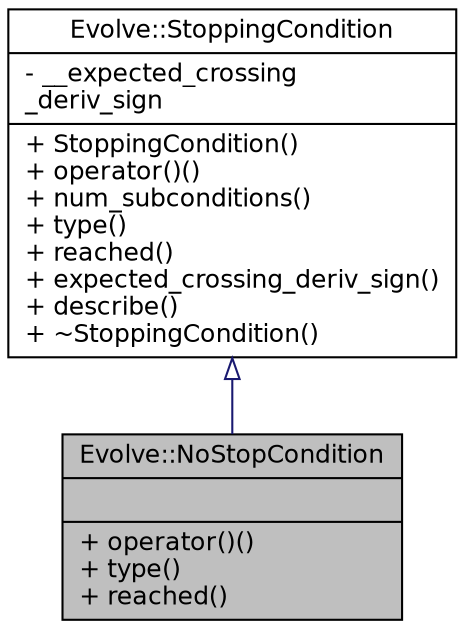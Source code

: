 digraph "Evolve::NoStopCondition"
{
 // INTERACTIVE_SVG=YES
  edge [fontname="Helvetica",fontsize="12",labelfontname="Helvetica",labelfontsize="12"];
  node [fontname="Helvetica",fontsize="12",shape=record];
  Node0 [label="{Evolve::NoStopCondition\n||+ operator()()\l+ type()\l+ reached()\l}",height=0.2,width=0.4,color="black", fillcolor="grey75", style="filled", fontcolor="black"];
  Node1 -> Node0 [dir="back",color="midnightblue",fontsize="12",style="solid",arrowtail="onormal",fontname="Helvetica"];
  Node1 [label="{Evolve::StoppingCondition\n|- __expected_crossing\l_deriv_sign\l|+ StoppingCondition()\l+ operator()()\l+ num_subconditions()\l+ type()\l+ reached()\l+ expected_crossing_deriv_sign()\l+ describe()\l+ ~StoppingCondition()\l}",height=0.2,width=0.4,color="black", fillcolor="white", style="filled",URL="$classEvolve_1_1StoppingCondition.html",tooltip="A base class for all stopping conditions. "];
}
